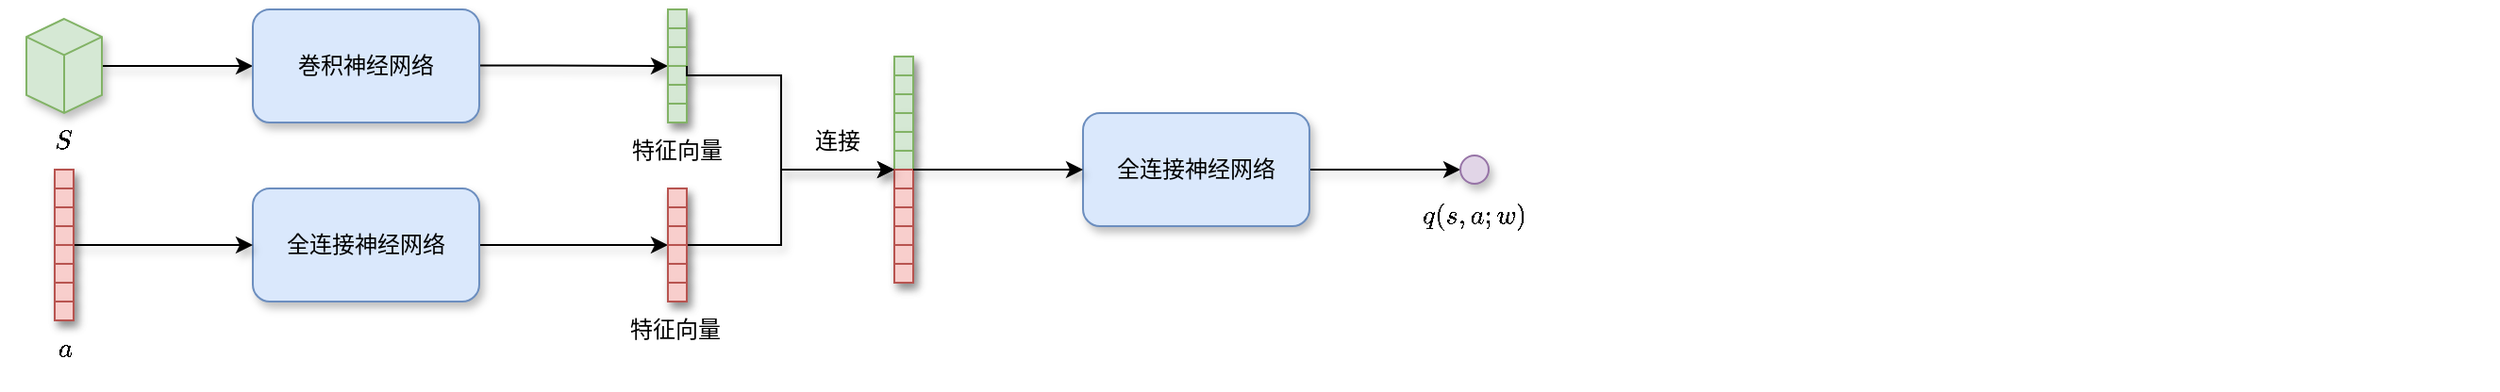 <mxfile version="22.1.11" type="github">
  <diagram name="第 1 页" id="IQU6jFRGpec_LWGkQjYb">
    <mxGraphModel dx="1343" dy="903" grid="1" gridSize="10" guides="1" tooltips="1" connect="1" arrows="1" fold="1" page="1" pageScale="1" pageWidth="827" pageHeight="1169" math="1" shadow="0">
      <root>
        <mxCell id="0" />
        <mxCell id="1" parent="0" />
        <mxCell id="wRPZgvR5wdqnLo2mRGHW-98" value="&amp;nbsp;" style="text;whiteSpace=wrap;html=1;" vertex="1" parent="1">
          <mxGeometry x="1310" y="190" width="40" height="40" as="geometry" />
        </mxCell>
        <mxCell id="wRPZgvR5wdqnLo2mRGHW-1" value="&amp;nbsp;" style="text;whiteSpace=wrap;html=1;shadow=1;" vertex="1" parent="1">
          <mxGeometry x="160" y="70" width="40" height="40" as="geometry" />
        </mxCell>
        <mxCell id="wRPZgvR5wdqnLo2mRGHW-9" style="edgeStyle=orthogonalEdgeStyle;rounded=0;orthogonalLoop=1;jettySize=auto;html=1;entryX=0;entryY=0.5;entryDx=0;entryDy=0;shadow=1;" edge="1" parent="1" source="wRPZgvR5wdqnLo2mRGHW-2" target="wRPZgvR5wdqnLo2mRGHW-3">
          <mxGeometry relative="1" as="geometry" />
        </mxCell>
        <mxCell id="wRPZgvR5wdqnLo2mRGHW-2" value="" style="html=1;shape=mxgraph.basic.isocube;isoAngle=15;flipH=1;flipV=0;fillColor=#d5e8d4;strokeColor=#82b366;shadow=1;" vertex="1" parent="1">
          <mxGeometry x="40" y="40" width="40" height="50" as="geometry" />
        </mxCell>
        <mxCell id="wRPZgvR5wdqnLo2mRGHW-13" style="edgeStyle=orthogonalEdgeStyle;rounded=0;orthogonalLoop=1;jettySize=auto;html=1;entryX=0;entryY=0;entryDx=0;entryDy=0;shadow=1;" edge="1" parent="1" target="wRPZgvR5wdqnLo2mRGHW-40">
          <mxGeometry relative="1" as="geometry">
            <mxPoint x="370" y="65" as="targetPoint" />
            <mxPoint x="270" y="64.75" as="sourcePoint" />
            <Array as="points">
              <mxPoint x="316" y="65" />
            </Array>
          </mxGeometry>
        </mxCell>
        <mxCell id="wRPZgvR5wdqnLo2mRGHW-3" value="巻积神经网络" style="rounded=1;whiteSpace=wrap;html=1;fillColor=#dae8fc;strokeColor=#6c8ebf;shadow=1;" vertex="1" parent="1">
          <mxGeometry x="160" y="35" width="120" height="60" as="geometry" />
        </mxCell>
        <mxCell id="wRPZgvR5wdqnLo2mRGHW-43" style="edgeStyle=orthogonalEdgeStyle;rounded=0;orthogonalLoop=1;jettySize=auto;html=1;entryX=0;entryY=0;entryDx=0;entryDy=0;shadow=1;" edge="1" parent="1" source="wRPZgvR5wdqnLo2mRGHW-23" target="wRPZgvR5wdqnLo2mRGHW-31">
          <mxGeometry relative="1" as="geometry">
            <Array as="points">
              <mxPoint x="350" y="160" />
              <mxPoint x="350" y="160" />
            </Array>
          </mxGeometry>
        </mxCell>
        <mxCell id="wRPZgvR5wdqnLo2mRGHW-23" value="全连接神经网络" style="rounded=1;whiteSpace=wrap;html=1;fillColor=#dae8fc;strokeColor=#6c8ebf;shadow=1;" vertex="1" parent="1">
          <mxGeometry x="160" y="130" width="120" height="60" as="geometry" />
        </mxCell>
        <mxCell id="wRPZgvR5wdqnLo2mRGHW-25" style="edgeStyle=orthogonalEdgeStyle;rounded=0;orthogonalLoop=1;jettySize=auto;html=1;exitX=1;exitY=0;exitDx=0;exitDy=0;entryX=0;entryY=0.5;entryDx=0;entryDy=0;shadow=1;" edge="1" parent="1" source="wRPZgvR5wdqnLo2mRGHW-18" target="wRPZgvR5wdqnLo2mRGHW-23">
          <mxGeometry relative="1" as="geometry">
            <Array as="points">
              <mxPoint x="90" y="160" />
              <mxPoint x="90" y="160" />
            </Array>
          </mxGeometry>
        </mxCell>
        <mxCell id="wRPZgvR5wdqnLo2mRGHW-35" value="" style="group;fillColor=#f8cecc;strokeColor=#b85450;shadow=1;" vertex="1" connectable="0" parent="1">
          <mxGeometry x="380" y="130" width="10" height="60" as="geometry" />
        </mxCell>
        <mxCell id="wRPZgvR5wdqnLo2mRGHW-28" value="" style="rounded=0;whiteSpace=wrap;html=1;fillColor=#f8cecc;strokeColor=#b85450;shadow=1;" vertex="1" parent="wRPZgvR5wdqnLo2mRGHW-35">
          <mxGeometry width="10" height="10" as="geometry" />
        </mxCell>
        <mxCell id="wRPZgvR5wdqnLo2mRGHW-29" value="" style="rounded=0;whiteSpace=wrap;html=1;fillColor=#f8cecc;strokeColor=#b85450;shadow=1;" vertex="1" parent="wRPZgvR5wdqnLo2mRGHW-35">
          <mxGeometry y="10" width="10" height="10" as="geometry" />
        </mxCell>
        <mxCell id="wRPZgvR5wdqnLo2mRGHW-30" value="" style="rounded=0;whiteSpace=wrap;html=1;fillColor=#f8cecc;strokeColor=#b85450;shadow=1;" vertex="1" parent="wRPZgvR5wdqnLo2mRGHW-35">
          <mxGeometry y="20" width="10" height="10" as="geometry" />
        </mxCell>
        <mxCell id="wRPZgvR5wdqnLo2mRGHW-95" style="edgeStyle=orthogonalEdgeStyle;rounded=0;orthogonalLoop=1;jettySize=auto;html=1;exitX=1;exitY=0;exitDx=0;exitDy=0;shadow=1;" edge="1" parent="wRPZgvR5wdqnLo2mRGHW-35" source="wRPZgvR5wdqnLo2mRGHW-31">
          <mxGeometry relative="1" as="geometry">
            <mxPoint x="120" y="-10" as="targetPoint" />
            <Array as="points">
              <mxPoint x="60" y="30" />
              <mxPoint x="60" y="-10" />
            </Array>
          </mxGeometry>
        </mxCell>
        <mxCell id="wRPZgvR5wdqnLo2mRGHW-31" value="" style="rounded=0;whiteSpace=wrap;html=1;fillColor=#f8cecc;strokeColor=#b85450;shadow=1;" vertex="1" parent="wRPZgvR5wdqnLo2mRGHW-35">
          <mxGeometry y="30" width="10" height="10" as="geometry" />
        </mxCell>
        <mxCell id="wRPZgvR5wdqnLo2mRGHW-32" value="" style="rounded=0;whiteSpace=wrap;html=1;fillColor=#f8cecc;strokeColor=#b85450;shadow=1;" vertex="1" parent="wRPZgvR5wdqnLo2mRGHW-35">
          <mxGeometry y="40" width="10" height="10" as="geometry" />
        </mxCell>
        <mxCell id="wRPZgvR5wdqnLo2mRGHW-33" value="" style="rounded=0;whiteSpace=wrap;html=1;fillColor=#f8cecc;strokeColor=#b85450;shadow=1;" vertex="1" parent="wRPZgvR5wdqnLo2mRGHW-35">
          <mxGeometry y="50" width="10" height="10" as="geometry" />
        </mxCell>
        <mxCell id="wRPZgvR5wdqnLo2mRGHW-36" value="" style="group;fillColor=#d5e8d4;strokeColor=#82b366;shadow=1;" vertex="1" connectable="0" parent="1">
          <mxGeometry x="380" y="35" width="10" height="60" as="geometry" />
        </mxCell>
        <mxCell id="wRPZgvR5wdqnLo2mRGHW-37" value="" style="rounded=0;whiteSpace=wrap;html=1;fillColor=#d5e8d4;strokeColor=#82b366;shadow=1;" vertex="1" parent="wRPZgvR5wdqnLo2mRGHW-36">
          <mxGeometry width="10" height="10" as="geometry" />
        </mxCell>
        <mxCell id="wRPZgvR5wdqnLo2mRGHW-38" value="" style="rounded=0;whiteSpace=wrap;html=1;fillColor=#d5e8d4;strokeColor=#82b366;shadow=1;" vertex="1" parent="wRPZgvR5wdqnLo2mRGHW-36">
          <mxGeometry y="10" width="10" height="10" as="geometry" />
        </mxCell>
        <mxCell id="wRPZgvR5wdqnLo2mRGHW-39" value="" style="rounded=0;whiteSpace=wrap;html=1;fillColor=#d5e8d4;strokeColor=#82b366;shadow=1;" vertex="1" parent="wRPZgvR5wdqnLo2mRGHW-36">
          <mxGeometry y="20" width="10" height="10" as="geometry" />
        </mxCell>
        <mxCell id="wRPZgvR5wdqnLo2mRGHW-40" value="" style="rounded=0;whiteSpace=wrap;html=1;fillColor=#d5e8d4;strokeColor=#82b366;shadow=1;" vertex="1" parent="wRPZgvR5wdqnLo2mRGHW-36">
          <mxGeometry y="30" width="10" height="10" as="geometry" />
        </mxCell>
        <mxCell id="wRPZgvR5wdqnLo2mRGHW-41" value="" style="rounded=0;whiteSpace=wrap;html=1;fillColor=#d5e8d4;strokeColor=#82b366;shadow=1;" vertex="1" parent="wRPZgvR5wdqnLo2mRGHW-36">
          <mxGeometry y="40" width="10" height="10" as="geometry" />
        </mxCell>
        <mxCell id="wRPZgvR5wdqnLo2mRGHW-42" value="" style="rounded=0;whiteSpace=wrap;html=1;fillColor=#d5e8d4;strokeColor=#82b366;shadow=1;" vertex="1" parent="wRPZgvR5wdqnLo2mRGHW-36">
          <mxGeometry y="50" width="10" height="10" as="geometry" />
        </mxCell>
        <mxCell id="wRPZgvR5wdqnLo2mRGHW-100" style="edgeStyle=orthogonalEdgeStyle;rounded=0;orthogonalLoop=1;jettySize=auto;html=1;entryX=0;entryY=0.5;entryDx=0;entryDy=0;shadow=1;" edge="1" parent="1" source="wRPZgvR5wdqnLo2mRGHW-65" target="wRPZgvR5wdqnLo2mRGHW-99">
          <mxGeometry relative="1" as="geometry" />
        </mxCell>
        <mxCell id="wRPZgvR5wdqnLo2mRGHW-65" value="全连接神经网络" style="rounded=1;whiteSpace=wrap;html=1;fillColor=#dae8fc;strokeColor=#6c8ebf;shadow=1;" vertex="1" parent="1">
          <mxGeometry x="600" y="90" width="120" height="60" as="geometry" />
        </mxCell>
        <mxCell id="wRPZgvR5wdqnLo2mRGHW-82" value="" style="group;shadow=1;" vertex="1" connectable="0" parent="1">
          <mxGeometry x="55" y="120" width="10" height="80" as="geometry" />
        </mxCell>
        <mxCell id="wRPZgvR5wdqnLo2mRGHW-22" value="" style="group;fillColor=#f8cecc;strokeColor=#b85450;container=0;shadow=1;" vertex="1" connectable="0" parent="wRPZgvR5wdqnLo2mRGHW-82">
          <mxGeometry width="10" height="80" as="geometry" />
        </mxCell>
        <mxCell id="wRPZgvR5wdqnLo2mRGHW-14" value="" style="rounded=0;whiteSpace=wrap;html=1;fillColor=#f8cecc;strokeColor=#b85450;shadow=1;" vertex="1" parent="wRPZgvR5wdqnLo2mRGHW-82">
          <mxGeometry width="10" height="10" as="geometry" />
        </mxCell>
        <mxCell id="wRPZgvR5wdqnLo2mRGHW-15" value="" style="rounded=0;whiteSpace=wrap;html=1;fillColor=#f8cecc;strokeColor=#b85450;shadow=1;" vertex="1" parent="wRPZgvR5wdqnLo2mRGHW-82">
          <mxGeometry y="10" width="10" height="10" as="geometry" />
        </mxCell>
        <mxCell id="wRPZgvR5wdqnLo2mRGHW-16" value="" style="rounded=0;whiteSpace=wrap;html=1;fillColor=#f8cecc;strokeColor=#b85450;shadow=1;" vertex="1" parent="wRPZgvR5wdqnLo2mRGHW-82">
          <mxGeometry y="20" width="10" height="10" as="geometry" />
        </mxCell>
        <mxCell id="wRPZgvR5wdqnLo2mRGHW-17" value="" style="rounded=0;whiteSpace=wrap;html=1;fillColor=#f8cecc;strokeColor=#b85450;shadow=1;" vertex="1" parent="wRPZgvR5wdqnLo2mRGHW-82">
          <mxGeometry y="30" width="10" height="10" as="geometry" />
        </mxCell>
        <mxCell id="wRPZgvR5wdqnLo2mRGHW-18" value="" style="rounded=0;whiteSpace=wrap;html=1;fillColor=#f8cecc;strokeColor=#b85450;shadow=1;" vertex="1" parent="wRPZgvR5wdqnLo2mRGHW-82">
          <mxGeometry y="40" width="10" height="10" as="geometry" />
        </mxCell>
        <mxCell id="wRPZgvR5wdqnLo2mRGHW-19" value="" style="rounded=0;whiteSpace=wrap;html=1;fillColor=#f8cecc;strokeColor=#b85450;shadow=1;" vertex="1" parent="wRPZgvR5wdqnLo2mRGHW-82">
          <mxGeometry y="50" width="10" height="10" as="geometry" />
        </mxCell>
        <mxCell id="wRPZgvR5wdqnLo2mRGHW-20" value="" style="rounded=0;whiteSpace=wrap;html=1;fillColor=#f8cecc;strokeColor=#b85450;shadow=1;" vertex="1" parent="wRPZgvR5wdqnLo2mRGHW-82">
          <mxGeometry y="60" width="10" height="10" as="geometry" />
        </mxCell>
        <mxCell id="wRPZgvR5wdqnLo2mRGHW-21" value="" style="rounded=0;whiteSpace=wrap;html=1;fillColor=#f8cecc;strokeColor=#b85450;shadow=1;" vertex="1" parent="wRPZgvR5wdqnLo2mRGHW-82">
          <mxGeometry y="70" width="10" height="10" as="geometry" />
        </mxCell>
        <mxCell id="wRPZgvR5wdqnLo2mRGHW-92" value="" style="group;shadow=1;" vertex="1" connectable="0" parent="1">
          <mxGeometry x="500" y="60" width="10" height="120" as="geometry" />
        </mxCell>
        <mxCell id="wRPZgvR5wdqnLo2mRGHW-75" value="" style="group;fillColor=#d5e8d4;strokeColor=#82b366;shadow=1;" vertex="1" connectable="0" parent="wRPZgvR5wdqnLo2mRGHW-92">
          <mxGeometry width="10" height="60" as="geometry" />
        </mxCell>
        <mxCell id="wRPZgvR5wdqnLo2mRGHW-76" value="" style="rounded=0;whiteSpace=wrap;html=1;fillColor=#d5e8d4;strokeColor=#82b366;shadow=1;" vertex="1" parent="wRPZgvR5wdqnLo2mRGHW-75">
          <mxGeometry width="10" height="10" as="geometry" />
        </mxCell>
        <mxCell id="wRPZgvR5wdqnLo2mRGHW-77" value="" style="rounded=0;whiteSpace=wrap;html=1;fillColor=#d5e8d4;strokeColor=#82b366;shadow=1;" vertex="1" parent="wRPZgvR5wdqnLo2mRGHW-75">
          <mxGeometry y="10" width="10" height="10" as="geometry" />
        </mxCell>
        <mxCell id="wRPZgvR5wdqnLo2mRGHW-78" value="" style="rounded=0;whiteSpace=wrap;html=1;fillColor=#d5e8d4;strokeColor=#82b366;shadow=1;" vertex="1" parent="wRPZgvR5wdqnLo2mRGHW-75">
          <mxGeometry y="20" width="10" height="10" as="geometry" />
        </mxCell>
        <mxCell id="wRPZgvR5wdqnLo2mRGHW-79" value="" style="rounded=0;whiteSpace=wrap;html=1;fillColor=#d5e8d4;strokeColor=#82b366;shadow=1;" vertex="1" parent="wRPZgvR5wdqnLo2mRGHW-75">
          <mxGeometry y="30" width="10" height="10" as="geometry" />
        </mxCell>
        <mxCell id="wRPZgvR5wdqnLo2mRGHW-80" value="" style="rounded=0;whiteSpace=wrap;html=1;fillColor=#d5e8d4;strokeColor=#82b366;shadow=1;" vertex="1" parent="wRPZgvR5wdqnLo2mRGHW-75">
          <mxGeometry y="40" width="10" height="10" as="geometry" />
        </mxCell>
        <mxCell id="wRPZgvR5wdqnLo2mRGHW-81" value="" style="rounded=0;whiteSpace=wrap;html=1;fillColor=#d5e8d4;strokeColor=#82b366;shadow=1;" vertex="1" parent="wRPZgvR5wdqnLo2mRGHW-75">
          <mxGeometry y="50" width="10" height="10" as="geometry" />
        </mxCell>
        <mxCell id="wRPZgvR5wdqnLo2mRGHW-83" value="" style="group;fillColor=#f8cecc;strokeColor=#b85450;shadow=1;" vertex="1" connectable="0" parent="wRPZgvR5wdqnLo2mRGHW-92">
          <mxGeometry y="60" width="10" height="60" as="geometry" />
        </mxCell>
        <mxCell id="wRPZgvR5wdqnLo2mRGHW-84" value="" style="rounded=0;whiteSpace=wrap;html=1;fillColor=#f8cecc;strokeColor=#b85450;shadow=1;" vertex="1" parent="wRPZgvR5wdqnLo2mRGHW-83">
          <mxGeometry width="10" height="10" as="geometry" />
        </mxCell>
        <mxCell id="wRPZgvR5wdqnLo2mRGHW-85" value="" style="rounded=0;whiteSpace=wrap;html=1;fillColor=#f8cecc;strokeColor=#b85450;shadow=1;" vertex="1" parent="wRPZgvR5wdqnLo2mRGHW-83">
          <mxGeometry y="10" width="10" height="10" as="geometry" />
        </mxCell>
        <mxCell id="wRPZgvR5wdqnLo2mRGHW-86" value="" style="rounded=0;whiteSpace=wrap;html=1;fillColor=#f8cecc;strokeColor=#b85450;shadow=1;" vertex="1" parent="wRPZgvR5wdqnLo2mRGHW-83">
          <mxGeometry y="20" width="10" height="10" as="geometry" />
        </mxCell>
        <mxCell id="wRPZgvR5wdqnLo2mRGHW-87" value="" style="rounded=0;whiteSpace=wrap;html=1;fillColor=#f8cecc;strokeColor=#b85450;shadow=1;" vertex="1" parent="wRPZgvR5wdqnLo2mRGHW-83">
          <mxGeometry y="30" width="10" height="10" as="geometry" />
        </mxCell>
        <mxCell id="wRPZgvR5wdqnLo2mRGHW-88" value="" style="rounded=0;whiteSpace=wrap;html=1;fillColor=#f8cecc;strokeColor=#b85450;shadow=1;" vertex="1" parent="wRPZgvR5wdqnLo2mRGHW-83">
          <mxGeometry y="40" width="10" height="10" as="geometry" />
        </mxCell>
        <mxCell id="wRPZgvR5wdqnLo2mRGHW-89" value="" style="rounded=0;whiteSpace=wrap;html=1;fillColor=#f8cecc;strokeColor=#b85450;shadow=1;" vertex="1" parent="wRPZgvR5wdqnLo2mRGHW-83">
          <mxGeometry y="50" width="10" height="10" as="geometry" />
        </mxCell>
        <mxCell id="wRPZgvR5wdqnLo2mRGHW-94" style="edgeStyle=orthogonalEdgeStyle;rounded=0;orthogonalLoop=1;jettySize=auto;html=1;exitX=1;exitY=1;exitDx=0;exitDy=0;entryX=0;entryY=0;entryDx=0;entryDy=0;shadow=1;" edge="1" parent="1" source="wRPZgvR5wdqnLo2mRGHW-39" target="wRPZgvR5wdqnLo2mRGHW-84">
          <mxGeometry relative="1" as="geometry">
            <Array as="points">
              <mxPoint x="390" y="70" />
              <mxPoint x="440" y="70" />
              <mxPoint x="440" y="120" />
            </Array>
          </mxGeometry>
        </mxCell>
        <mxCell id="wRPZgvR5wdqnLo2mRGHW-97" style="edgeStyle=orthogonalEdgeStyle;rounded=0;orthogonalLoop=1;jettySize=auto;html=1;entryX=0;entryY=0.5;entryDx=0;entryDy=0;shadow=1;" edge="1" parent="1" source="wRPZgvR5wdqnLo2mRGHW-81" target="wRPZgvR5wdqnLo2mRGHW-65">
          <mxGeometry relative="1" as="geometry">
            <Array as="points">
              <mxPoint x="530" y="120" />
              <mxPoint x="530" y="120" />
            </Array>
          </mxGeometry>
        </mxCell>
        <mxCell id="wRPZgvR5wdqnLo2mRGHW-99" value="" style="ellipse;whiteSpace=wrap;html=1;aspect=fixed;fillColor=#e1d5e7;strokeColor=#9673a6;shadow=1;" vertex="1" parent="1">
          <mxGeometry x="800" y="112.5" width="15" height="15" as="geometry" />
        </mxCell>
        <mxCell id="wRPZgvR5wdqnLo2mRGHW-102" value="`S`" style="text;strokeColor=none;align=center;fillColor=none;html=1;verticalAlign=middle;whiteSpace=wrap;rounded=0;shadow=1;" vertex="1" parent="1">
          <mxGeometry x="30" y="90" width="60" height="30" as="geometry" />
        </mxCell>
        <mxCell id="wRPZgvR5wdqnLo2mRGHW-104" value="特征向量" style="text;strokeColor=none;align=center;fillColor=none;html=1;verticalAlign=middle;whiteSpace=wrap;rounded=0;shadow=1;" vertex="1" parent="1">
          <mxGeometry x="355" y="95" width="60" height="30" as="geometry" />
        </mxCell>
        <mxCell id="wRPZgvR5wdqnLo2mRGHW-105" value="特征向量" style="text;strokeColor=none;align=center;fillColor=none;html=1;verticalAlign=middle;whiteSpace=wrap;rounded=0;shadow=1;" vertex="1" parent="1">
          <mxGeometry x="354" y="190" width="60" height="30" as="geometry" />
        </mxCell>
        <mxCell id="wRPZgvR5wdqnLo2mRGHW-107" value="`a`" style="text;strokeColor=none;align=center;fillColor=none;html=1;verticalAlign=middle;whiteSpace=wrap;rounded=0;shadow=1;" vertex="1" parent="1">
          <mxGeometry x="31" y="200" width="60" height="30" as="geometry" />
        </mxCell>
        <mxCell id="wRPZgvR5wdqnLo2mRGHW-108" value="`q(s,a;w)`" style="text;strokeColor=none;align=center;fillColor=none;html=1;verticalAlign=middle;whiteSpace=wrap;rounded=0;shadow=1;" vertex="1" parent="1">
          <mxGeometry x="777.5" y="130" width="60" height="30" as="geometry" />
        </mxCell>
        <mxCell id="wRPZgvR5wdqnLo2mRGHW-111" value="连接" style="text;strokeColor=none;align=center;fillColor=none;html=1;verticalAlign=middle;whiteSpace=wrap;rounded=0;shadow=1;" vertex="1" parent="1">
          <mxGeometry x="440" y="90" width="60" height="30" as="geometry" />
        </mxCell>
      </root>
    </mxGraphModel>
  </diagram>
</mxfile>
